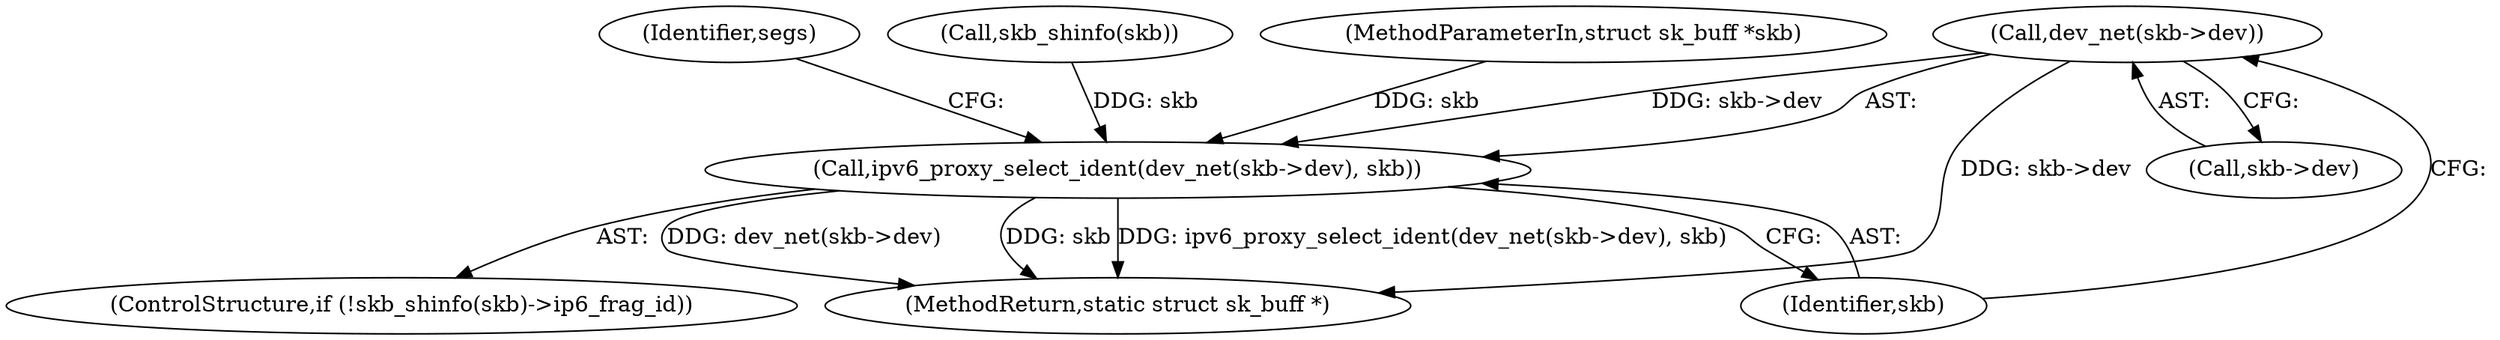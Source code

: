 digraph "0_linux_2423496af35d94a87156b063ea5cedffc10a70a1_2@pointer" {
"1000169" [label="(Call,dev_net(skb->dev))"];
"1000168" [label="(Call,ipv6_proxy_select_ident(dev_net(skb->dev), skb))"];
"1000170" [label="(Call,skb->dev)"];
"1000175" [label="(Identifier,segs)"];
"1000173" [label="(Identifier,skb)"];
"1000162" [label="(ControlStructure,if (!skb_shinfo(skb)->ip6_frag_id))"];
"1000165" [label="(Call,skb_shinfo(skb))"];
"1000168" [label="(Call,ipv6_proxy_select_ident(dev_net(skb->dev), skb))"];
"1000403" [label="(MethodReturn,static struct sk_buff *)"];
"1000108" [label="(MethodParameterIn,struct sk_buff *skb)"];
"1000169" [label="(Call,dev_net(skb->dev))"];
"1000169" -> "1000168"  [label="AST: "];
"1000169" -> "1000170"  [label="CFG: "];
"1000170" -> "1000169"  [label="AST: "];
"1000173" -> "1000169"  [label="CFG: "];
"1000169" -> "1000403"  [label="DDG: skb->dev"];
"1000169" -> "1000168"  [label="DDG: skb->dev"];
"1000168" -> "1000162"  [label="AST: "];
"1000168" -> "1000173"  [label="CFG: "];
"1000173" -> "1000168"  [label="AST: "];
"1000175" -> "1000168"  [label="CFG: "];
"1000168" -> "1000403"  [label="DDG: ipv6_proxy_select_ident(dev_net(skb->dev), skb)"];
"1000168" -> "1000403"  [label="DDG: dev_net(skb->dev)"];
"1000168" -> "1000403"  [label="DDG: skb"];
"1000165" -> "1000168"  [label="DDG: skb"];
"1000108" -> "1000168"  [label="DDG: skb"];
}
